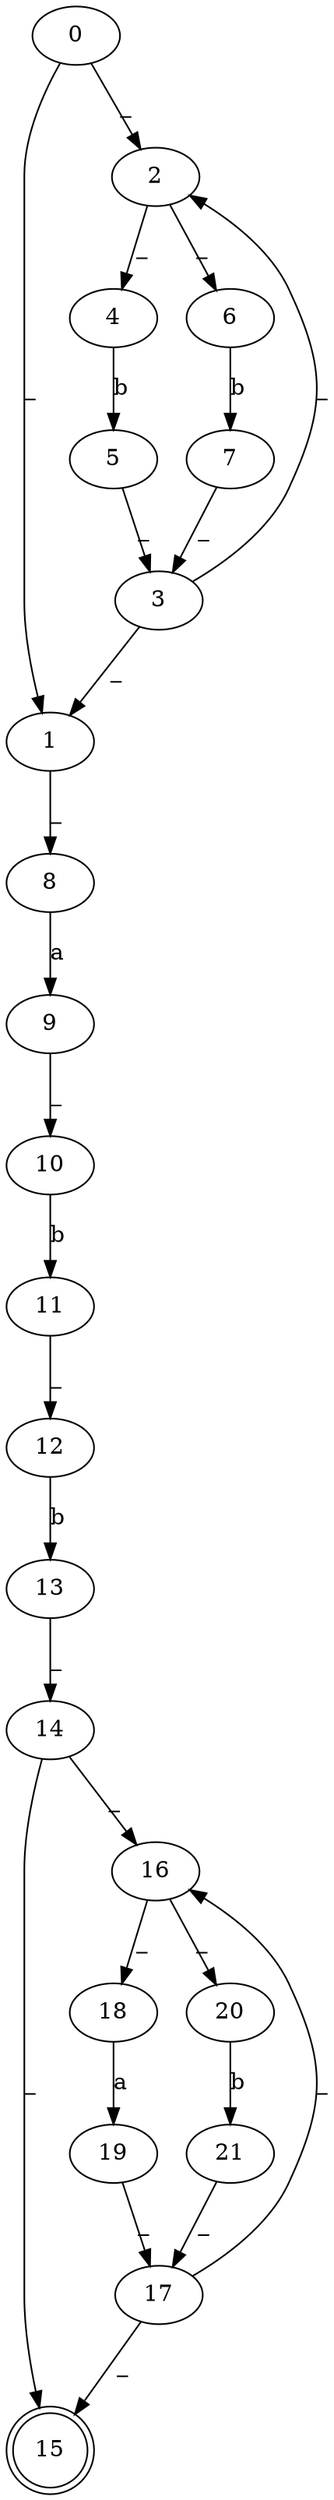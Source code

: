 // AFN
digraph {
	0 -> 1 [label=_]
	0 -> 2 [label=_]
	1 -> 8 [label=_]
	2 -> 4 [label=_]
	2 -> 6 [label=_]
	3 -> 1 [label=_]
	3 -> 2 [label=_]
	4 -> 5 [label=b]
	5 -> 3 [label=_]
	6 -> 7 [label=b]
	7 -> 3 [label=_]
	8 -> 9 [label=a]
	9 -> 10 [label=_]
	10 -> 11 [label=b]
	11 -> 12 [label=_]
	12 -> 13 [label=b]
	13 -> 14 [label=_]
	14 -> 15 [label=_]
	14 -> 16 [label=_]
	16 -> 18 [label=_]
	16 -> 20 [label=_]
	17 -> 15 [label=_]
	17 -> 16 [label=_]
	18 -> 19 [label=a]
	19 -> 17 [label=_]
	20 -> 21 [label=b]
	21 -> 17 [label=_]
	15 [shape=doublecircle]
}
